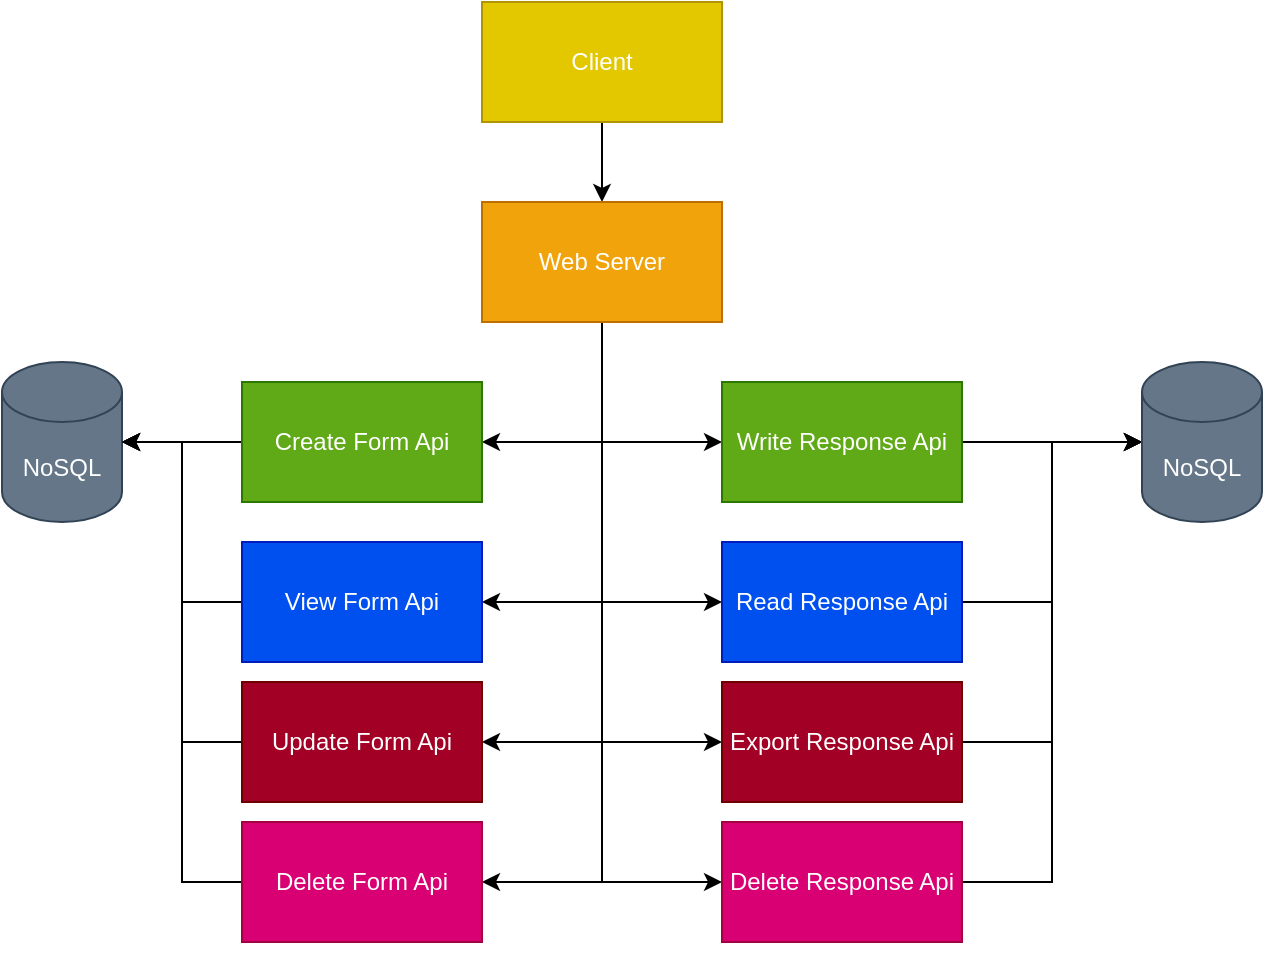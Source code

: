 <mxfile version="14.4.3" type="device" pages="3"><diagram id="zYjb7pNt-BErNkRZ_nqz" name="Overview"><mxGraphModel dx="946" dy="611" grid="1" gridSize="10" guides="1" tooltips="1" connect="1" arrows="1" fold="1" page="1" pageScale="1" pageWidth="827" pageHeight="1169" math="0" shadow="0"><root><mxCell id="0"/><mxCell id="1" parent="0"/><mxCell id="bIimbre4LwzQ8sm6dICe-2" value="" style="edgeStyle=orthogonalEdgeStyle;rounded=0;orthogonalLoop=1;jettySize=auto;html=1;" parent="1" source="iaXoR_3VTZ31K7xmQ9ga-5" target="iaXoR_3VTZ31K7xmQ9ga-6" edge="1"><mxGeometry relative="1" as="geometry"/></mxCell><mxCell id="iaXoR_3VTZ31K7xmQ9ga-5" value="Client" style="rounded=0;whiteSpace=wrap;html=1;fillColor=#e3c800;strokeColor=#B09500;fontColor=#ffffff;" parent="1" vertex="1"><mxGeometry x="280" y="20" width="120" height="60" as="geometry"/></mxCell><mxCell id="WZ7N5x2j7mNw9uYkvA66-3" style="edgeStyle=orthogonalEdgeStyle;rounded=0;orthogonalLoop=1;jettySize=auto;html=1;exitX=0.5;exitY=1;exitDx=0;exitDy=0;entryX=1;entryY=0.5;entryDx=0;entryDy=0;" parent="1" source="iaXoR_3VTZ31K7xmQ9ga-6" target="bIimbre4LwzQ8sm6dICe-3" edge="1"><mxGeometry relative="1" as="geometry"/></mxCell><mxCell id="WZ7N5x2j7mNw9uYkvA66-5" style="edgeStyle=orthogonalEdgeStyle;rounded=0;orthogonalLoop=1;jettySize=auto;html=1;exitX=0.5;exitY=1;exitDx=0;exitDy=0;entryX=1;entryY=0.5;entryDx=0;entryDy=0;" parent="1" source="iaXoR_3VTZ31K7xmQ9ga-6" target="dxUh-R6v_hv5zCY8I1oy-1" edge="1"><mxGeometry relative="1" as="geometry"/></mxCell><mxCell id="WZ7N5x2j7mNw9uYkvA66-6" style="edgeStyle=orthogonalEdgeStyle;rounded=0;orthogonalLoop=1;jettySize=auto;html=1;exitX=0.5;exitY=1;exitDx=0;exitDy=0;entryX=1;entryY=0.5;entryDx=0;entryDy=0;" parent="1" source="iaXoR_3VTZ31K7xmQ9ga-6" target="4L9uASN7I9LRAiN_inpI-1" edge="1"><mxGeometry relative="1" as="geometry"/></mxCell><mxCell id="WZ7N5x2j7mNw9uYkvA66-11" style="edgeStyle=orthogonalEdgeStyle;rounded=0;orthogonalLoop=1;jettySize=auto;html=1;exitX=0.5;exitY=1;exitDx=0;exitDy=0;entryX=0;entryY=0.5;entryDx=0;entryDy=0;" parent="1" source="iaXoR_3VTZ31K7xmQ9ga-6" target="dxUh-R6v_hv5zCY8I1oy-2" edge="1"><mxGeometry relative="1" as="geometry"/></mxCell><mxCell id="WZ7N5x2j7mNw9uYkvA66-12" style="edgeStyle=orthogonalEdgeStyle;rounded=0;orthogonalLoop=1;jettySize=auto;html=1;exitX=0.5;exitY=1;exitDx=0;exitDy=0;entryX=0;entryY=0.5;entryDx=0;entryDy=0;" parent="1" source="iaXoR_3VTZ31K7xmQ9ga-6" target="dxUh-R6v_hv5zCY8I1oy-3" edge="1"><mxGeometry relative="1" as="geometry"/></mxCell><mxCell id="WZ7N5x2j7mNw9uYkvA66-13" style="edgeStyle=orthogonalEdgeStyle;rounded=0;orthogonalLoop=1;jettySize=auto;html=1;exitX=0.5;exitY=1;exitDx=0;exitDy=0;entryX=0;entryY=0.5;entryDx=0;entryDy=0;" parent="1" source="iaXoR_3VTZ31K7xmQ9ga-6" target="dxUh-R6v_hv5zCY8I1oy-5" edge="1"><mxGeometry relative="1" as="geometry"/></mxCell><mxCell id="WZ7N5x2j7mNw9uYkvA66-15" style="edgeStyle=orthogonalEdgeStyle;rounded=0;orthogonalLoop=1;jettySize=auto;html=1;exitX=0.5;exitY=1;exitDx=0;exitDy=0;entryX=0;entryY=0.5;entryDx=0;entryDy=0;" parent="1" source="iaXoR_3VTZ31K7xmQ9ga-6" target="dxUh-R6v_hv5zCY8I1oy-4" edge="1"><mxGeometry relative="1" as="geometry"/></mxCell><mxCell id="scYt4L22NySZ9pZNISQu-1" style="edgeStyle=orthogonalEdgeStyle;rounded=0;orthogonalLoop=1;jettySize=auto;html=1;entryX=1;entryY=0.5;entryDx=0;entryDy=0;" edge="1" parent="1" source="iaXoR_3VTZ31K7xmQ9ga-6" target="j5aCHLpywTW7zccHCk_b-1"><mxGeometry relative="1" as="geometry"/></mxCell><mxCell id="iaXoR_3VTZ31K7xmQ9ga-6" value="Web Server&lt;br&gt;" style="rounded=0;whiteSpace=wrap;html=1;fillColor=#f0a30a;strokeColor=#BD7000;fontColor=#ffffff;" parent="1" vertex="1"><mxGeometry x="280" y="120" width="120" height="60" as="geometry"/></mxCell><mxCell id="WZ7N5x2j7mNw9uYkvA66-4" style="edgeStyle=orthogonalEdgeStyle;rounded=0;orthogonalLoop=1;jettySize=auto;html=1;exitX=0;exitY=0.5;exitDx=0;exitDy=0;entryX=1;entryY=0.5;entryDx=0;entryDy=0;entryPerimeter=0;" parent="1" source="bIimbre4LwzQ8sm6dICe-3" target="bIimbre4LwzQ8sm6dICe-4" edge="1"><mxGeometry relative="1" as="geometry"/></mxCell><mxCell id="bIimbre4LwzQ8sm6dICe-3" value="Create Form Api" style="rounded=0;whiteSpace=wrap;html=1;fillColor=#60a917;strokeColor=#2D7600;fontColor=#ffffff;" parent="1" vertex="1"><mxGeometry x="160" y="210" width="120" height="60" as="geometry"/></mxCell><mxCell id="bIimbre4LwzQ8sm6dICe-4" value="NoSQL" style="shape=cylinder3;whiteSpace=wrap;html=1;boundedLbl=1;backgroundOutline=1;size=15;fillColor=#647687;strokeColor=#314354;fontColor=#ffffff;" parent="1" vertex="1"><mxGeometry x="40" y="200" width="60" height="80" as="geometry"/></mxCell><mxCell id="WZ7N5x2j7mNw9uYkvA66-9" style="edgeStyle=orthogonalEdgeStyle;rounded=0;orthogonalLoop=1;jettySize=auto;html=1;entryX=1;entryY=0.5;entryDx=0;entryDy=0;entryPerimeter=0;" parent="1" source="4L9uASN7I9LRAiN_inpI-1" target="bIimbre4LwzQ8sm6dICe-4" edge="1"><mxGeometry relative="1" as="geometry"/></mxCell><mxCell id="4L9uASN7I9LRAiN_inpI-1" value="Delete Form Api" style="rounded=0;whiteSpace=wrap;html=1;fillColor=#d80073;strokeColor=#A50040;fontColor=#ffffff;" parent="1" vertex="1"><mxGeometry x="160" y="430" width="120" height="60" as="geometry"/></mxCell><mxCell id="WZ7N5x2j7mNw9uYkvA66-7" style="edgeStyle=orthogonalEdgeStyle;rounded=0;orthogonalLoop=1;jettySize=auto;html=1;exitX=0;exitY=0.5;exitDx=0;exitDy=0;entryX=1;entryY=0.5;entryDx=0;entryDy=0;entryPerimeter=0;" parent="1" source="dxUh-R6v_hv5zCY8I1oy-1" target="bIimbre4LwzQ8sm6dICe-4" edge="1"><mxGeometry relative="1" as="geometry"/></mxCell><mxCell id="dxUh-R6v_hv5zCY8I1oy-1" value="Update Form Api" style="rounded=0;whiteSpace=wrap;html=1;fillColor=#a20025;strokeColor=#6F0000;fontColor=#ffffff;" parent="1" vertex="1"><mxGeometry x="160" y="360" width="120" height="60" as="geometry"/></mxCell><mxCell id="j5aCHLpywTW7zccHCk_b-3" style="edgeStyle=orthogonalEdgeStyle;rounded=0;orthogonalLoop=1;jettySize=auto;html=1;exitX=1;exitY=0.5;exitDx=0;exitDy=0;entryX=0;entryY=0.5;entryDx=0;entryDy=0;entryPerimeter=0;" edge="1" parent="1" source="dxUh-R6v_hv5zCY8I1oy-2" target="tltzYDeQ3yLxDtlUMo-L-2"><mxGeometry relative="1" as="geometry"/></mxCell><mxCell id="dxUh-R6v_hv5zCY8I1oy-2" value="Read Response Api" style="rounded=0;whiteSpace=wrap;html=1;fillColor=#0050ef;strokeColor=#001DBC;fontColor=#ffffff;" parent="1" vertex="1"><mxGeometry x="400" y="290" width="120" height="60" as="geometry"/></mxCell><mxCell id="WZ7N5x2j7mNw9uYkvA66-17" style="edgeStyle=orthogonalEdgeStyle;rounded=0;orthogonalLoop=1;jettySize=auto;html=1;exitX=1;exitY=0.5;exitDx=0;exitDy=0;entryX=0;entryY=0.5;entryDx=0;entryDy=0;entryPerimeter=0;" parent="1" source="dxUh-R6v_hv5zCY8I1oy-3" target="tltzYDeQ3yLxDtlUMo-L-2" edge="1"><mxGeometry relative="1" as="geometry"/></mxCell><mxCell id="dxUh-R6v_hv5zCY8I1oy-3" value="Write Response Api" style="rounded=0;whiteSpace=wrap;html=1;fillColor=#60a917;strokeColor=#2D7600;fontColor=#ffffff;" parent="1" vertex="1"><mxGeometry x="400" y="210" width="120" height="60" as="geometry"/></mxCell><mxCell id="WZ7N5x2j7mNw9uYkvA66-19" style="edgeStyle=orthogonalEdgeStyle;rounded=0;orthogonalLoop=1;jettySize=auto;html=1;exitX=1;exitY=0.5;exitDx=0;exitDy=0;entryX=0;entryY=0.5;entryDx=0;entryDy=0;entryPerimeter=0;" parent="1" source="dxUh-R6v_hv5zCY8I1oy-4" target="tltzYDeQ3yLxDtlUMo-L-2" edge="1"><mxGeometry relative="1" as="geometry"/></mxCell><mxCell id="dxUh-R6v_hv5zCY8I1oy-4" value="Delete Response Api" style="rounded=0;whiteSpace=wrap;html=1;fillColor=#d80073;strokeColor=#A50040;fontColor=#ffffff;" parent="1" vertex="1"><mxGeometry x="400" y="430" width="120" height="60" as="geometry"/></mxCell><mxCell id="WZ7N5x2j7mNw9uYkvA66-18" style="edgeStyle=orthogonalEdgeStyle;rounded=0;orthogonalLoop=1;jettySize=auto;html=1;exitX=1;exitY=0.5;exitDx=0;exitDy=0;entryX=0;entryY=0.5;entryDx=0;entryDy=0;entryPerimeter=0;" parent="1" source="dxUh-R6v_hv5zCY8I1oy-5" target="tltzYDeQ3yLxDtlUMo-L-2" edge="1"><mxGeometry relative="1" as="geometry"/></mxCell><mxCell id="dxUh-R6v_hv5zCY8I1oy-5" value="Export Response Api" style="rounded=0;whiteSpace=wrap;html=1;fillColor=#a20025;strokeColor=#6F0000;fontColor=#ffffff;" parent="1" vertex="1"><mxGeometry x="400" y="360" width="120" height="60" as="geometry"/></mxCell><mxCell id="tltzYDeQ3yLxDtlUMo-L-2" value="NoSQL" style="shape=cylinder3;whiteSpace=wrap;html=1;boundedLbl=1;backgroundOutline=1;size=15;fillColor=#647687;strokeColor=#314354;fontColor=#ffffff;" parent="1" vertex="1"><mxGeometry x="610" y="200" width="60" height="80" as="geometry"/></mxCell><mxCell id="WZ7N5x2j7mNw9uYkvA66-1" style="edgeStyle=orthogonalEdgeStyle;rounded=0;orthogonalLoop=1;jettySize=auto;html=1;exitX=0.5;exitY=1;exitDx=0;exitDy=0;" parent="1" source="4L9uASN7I9LRAiN_inpI-1" target="4L9uASN7I9LRAiN_inpI-1" edge="1"><mxGeometry relative="1" as="geometry"/></mxCell><mxCell id="j5aCHLpywTW7zccHCk_b-2" style="edgeStyle=orthogonalEdgeStyle;rounded=0;orthogonalLoop=1;jettySize=auto;html=1;exitX=0;exitY=0.5;exitDx=0;exitDy=0;entryX=1;entryY=0.5;entryDx=0;entryDy=0;entryPerimeter=0;" edge="1" parent="1" source="j5aCHLpywTW7zccHCk_b-1" target="bIimbre4LwzQ8sm6dICe-4"><mxGeometry relative="1" as="geometry"/></mxCell><mxCell id="j5aCHLpywTW7zccHCk_b-1" value="View Form Api" style="rounded=0;whiteSpace=wrap;html=1;fillColor=#0050ef;strokeColor=#001DBC;fontColor=#ffffff;" vertex="1" parent="1"><mxGeometry x="160" y="290" width="120" height="60" as="geometry"/></mxCell></root></mxGraphModel></diagram><diagram id="smzmwWS7VFvFWLxq2qni" name="Data Model"><mxGraphModel dx="946" dy="611" grid="1" gridSize="10" guides="1" tooltips="1" connect="1" arrows="1" fold="1" page="1" pageScale="1" pageWidth="827" pageHeight="1169" math="0" shadow="0"><root><mxCell id="S-t9nqdIPjRPAEKqeKEe-0"/><mxCell id="S-t9nqdIPjRPAEKqeKEe-1" parent="S-t9nqdIPjRPAEKqeKEe-0"/><mxCell id="IxtnTvT5DV7X-li078iF-0" value="Layouts" style="shape=cylinder3;whiteSpace=wrap;html=1;boundedLbl=1;backgroundOutline=1;size=15;fillColor=#dae8fc;strokeColor=#6c8ebf;" parent="S-t9nqdIPjRPAEKqeKEe-1" vertex="1"><mxGeometry x="130" y="30" width="70" height="90" as="geometry"/></mxCell><mxCell id="IxtnTvT5DV7X-li078iF-1" value="Responses" style="shape=cylinder3;whiteSpace=wrap;html=1;boundedLbl=1;backgroundOutline=1;size=15;fillColor=#e1d5e7;strokeColor=#9673a6;" parent="S-t9nqdIPjRPAEKqeKEe-1" vertex="1"><mxGeometry x="560" y="20" width="70" height="90" as="geometry"/></mxCell><mxCell id="IxtnTvT5DV7X-li078iF-5" value="Premium Forms" style="ellipse;shape=cloud;whiteSpace=wrap;html=1;fillColor=#fff2cc;strokeColor=#d6b656;" parent="S-t9nqdIPjRPAEKqeKEe-1" vertex="1"><mxGeometry x="200" y="170" width="150" height="80" as="geometry"/></mxCell><mxCell id="IxtnTvT5DV7X-li078iF-6" value="Free Forms" style="ellipse;shape=cloud;whiteSpace=wrap;html=1;fillColor=#ffe6cc;strokeColor=#d79b00;" parent="S-t9nqdIPjRPAEKqeKEe-1" vertex="1"><mxGeometry x="20" y="170" width="140" height="80" as="geometry"/></mxCell><mxCell id="IxtnTvT5DV7X-li078iF-14" value="" style="endArrow=classic;html=1;entryX=0.25;entryY=0.25;entryDx=0;entryDy=0;entryPerimeter=0;exitX=0.855;exitY=1;exitDx=0;exitDy=-4.35;exitPerimeter=0;" parent="S-t9nqdIPjRPAEKqeKEe-1" source="IxtnTvT5DV7X-li078iF-0" target="IxtnTvT5DV7X-li078iF-5" edge="1"><mxGeometry width="50" height="50" relative="1" as="geometry"><mxPoint x="390" y="370" as="sourcePoint"/><mxPoint x="440" y="320" as="targetPoint"/></mxGeometry></mxCell><mxCell id="IxtnTvT5DV7X-li078iF-15" value="" style="endArrow=classic;html=1;exitX=0.145;exitY=1;exitDx=0;exitDy=-4.35;exitPerimeter=0;entryX=0.625;entryY=0.2;entryDx=0;entryDy=0;entryPerimeter=0;" parent="S-t9nqdIPjRPAEKqeKEe-1" source="IxtnTvT5DV7X-li078iF-0" target="IxtnTvT5DV7X-li078iF-6" edge="1"><mxGeometry width="50" height="50" relative="1" as="geometry"><mxPoint x="100" y="74.286" as="sourcePoint"/><mxPoint x="254.252" y="115.21" as="targetPoint"/></mxGeometry></mxCell><mxCell id="AK4CiQU6hfZVBcBDEmSB-0" value="FormA" style="ellipse;shape=cloud;whiteSpace=wrap;html=1;fillColor=#60a917;strokeColor=#2D7600;fontColor=#ffffff;" parent="S-t9nqdIPjRPAEKqeKEe-1" vertex="1"><mxGeometry x="414" y="160" width="120" height="80" as="geometry"/></mxCell><mxCell id="AK4CiQU6hfZVBcBDEmSB-1" value="FormB" style="ellipse;shape=cloud;whiteSpace=wrap;html=1;fillColor=#6a00ff;strokeColor=#3700CC;fontColor=#ffffff;" parent="S-t9nqdIPjRPAEKqeKEe-1" vertex="1"><mxGeometry x="560" y="210" width="120" height="80" as="geometry"/></mxCell><mxCell id="AK4CiQU6hfZVBcBDEmSB-2" value="FormC" style="ellipse;shape=cloud;whiteSpace=wrap;html=1;fillColor=#d80073;strokeColor=#A50040;fontColor=#ffffff;" parent="S-t9nqdIPjRPAEKqeKEe-1" vertex="1"><mxGeometry x="660" y="150" width="120" height="80" as="geometry"/></mxCell><mxCell id="AK4CiQU6hfZVBcBDEmSB-11" value="" style="endArrow=classic;html=1;exitX=0.855;exitY=1;exitDx=0;exitDy=-4.35;exitPerimeter=0;entryX=0.25;entryY=0.25;entryDx=0;entryDy=0;entryPerimeter=0;" parent="S-t9nqdIPjRPAEKqeKEe-1" source="IxtnTvT5DV7X-li078iF-1" target="AK4CiQU6hfZVBcBDEmSB-2" edge="1"><mxGeometry width="50" height="50" relative="1" as="geometry"><mxPoint x="600" y="180" as="sourcePoint"/><mxPoint x="650" y="130" as="targetPoint"/></mxGeometry></mxCell><mxCell id="AK4CiQU6hfZVBcBDEmSB-12" value="" style="endArrow=classic;html=1;exitX=0.5;exitY=1;exitDx=0;exitDy=0;exitPerimeter=0;entryX=0.4;entryY=0.1;entryDx=0;entryDy=0;entryPerimeter=0;" parent="S-t9nqdIPjRPAEKqeKEe-1" source="IxtnTvT5DV7X-li078iF-1" target="AK4CiQU6hfZVBcBDEmSB-1" edge="1"><mxGeometry width="50" height="50" relative="1" as="geometry"><mxPoint x="620" y="190" as="sourcePoint"/><mxPoint x="670" y="140" as="targetPoint"/></mxGeometry></mxCell><mxCell id="AK4CiQU6hfZVBcBDEmSB-13" value="" style="endArrow=classic;html=1;exitX=0.145;exitY=1;exitDx=0;exitDy=-4.35;exitPerimeter=0;entryX=0.88;entryY=0.25;entryDx=0;entryDy=0;entryPerimeter=0;" parent="S-t9nqdIPjRPAEKqeKEe-1" source="IxtnTvT5DV7X-li078iF-1" target="AK4CiQU6hfZVBcBDEmSB-0" edge="1"><mxGeometry width="50" height="50" relative="1" as="geometry"><mxPoint x="490" y="290" as="sourcePoint"/><mxPoint x="540" y="240" as="targetPoint"/></mxGeometry></mxCell><mxCell id="AK4CiQU6hfZVBcBDEmSB-16" value="" style="edgeStyle=orthogonalEdgeStyle;rounded=0;orthogonalLoop=1;jettySize=auto;html=1;" parent="S-t9nqdIPjRPAEKqeKEe-1" source="AK4CiQU6hfZVBcBDEmSB-14" target="IxtnTvT5DV7X-li078iF-0" edge="1"><mxGeometry relative="1" as="geometry"/></mxCell><mxCell id="AK4CiQU6hfZVBcBDEmSB-14" value="Database" style="text;html=1;align=center;verticalAlign=middle;resizable=0;points=[];autosize=1;" parent="S-t9nqdIPjRPAEKqeKEe-1" vertex="1"><mxGeometry x="240" y="65" width="70" height="20" as="geometry"/></mxCell><mxCell id="AK4CiQU6hfZVBcBDEmSB-17" value="" style="edgeStyle=orthogonalEdgeStyle;rounded=0;orthogonalLoop=1;jettySize=auto;html=1;" parent="S-t9nqdIPjRPAEKqeKEe-1" source="AK4CiQU6hfZVBcBDEmSB-15" target="AK4CiQU6hfZVBcBDEmSB-0" edge="1"><mxGeometry relative="1" as="geometry"/></mxCell><mxCell id="AK4CiQU6hfZVBcBDEmSB-18" style="edgeStyle=orthogonalEdgeStyle;rounded=0;orthogonalLoop=1;jettySize=auto;html=1;entryX=0.65;entryY=0.938;entryDx=0;entryDy=0;entryPerimeter=0;" parent="S-t9nqdIPjRPAEKqeKEe-1" source="AK4CiQU6hfZVBcBDEmSB-15" target="IxtnTvT5DV7X-li078iF-5" edge="1"><mxGeometry relative="1" as="geometry"><Array as="points"><mxPoint x="298" y="320"/><mxPoint x="298" y="280"/></Array></mxGeometry></mxCell><mxCell id="AK4CiQU6hfZVBcBDEmSB-15" value="Collections" style="text;html=1;align=center;verticalAlign=middle;resizable=0;points=[];autosize=1;" parent="S-t9nqdIPjRPAEKqeKEe-1" vertex="1"><mxGeometry x="340" y="310" width="70" height="20" as="geometry"/></mxCell></root></mxGraphModel></diagram><diagram id="K_9QylKosg1h446NnPRi" name="Pages"><mxGraphModel dx="946" dy="611" grid="1" gridSize="10" guides="1" tooltips="1" connect="1" arrows="1" fold="1" page="1" pageScale="1" pageWidth="827" pageHeight="1169" math="0" shadow="0"><root><mxCell id="NPmbI1FNPRGEXLBonns5-0"/><mxCell id="NPmbI1FNPRGEXLBonns5-1" parent="NPmbI1FNPRGEXLBonns5-0"/></root></mxGraphModel></diagram></mxfile>